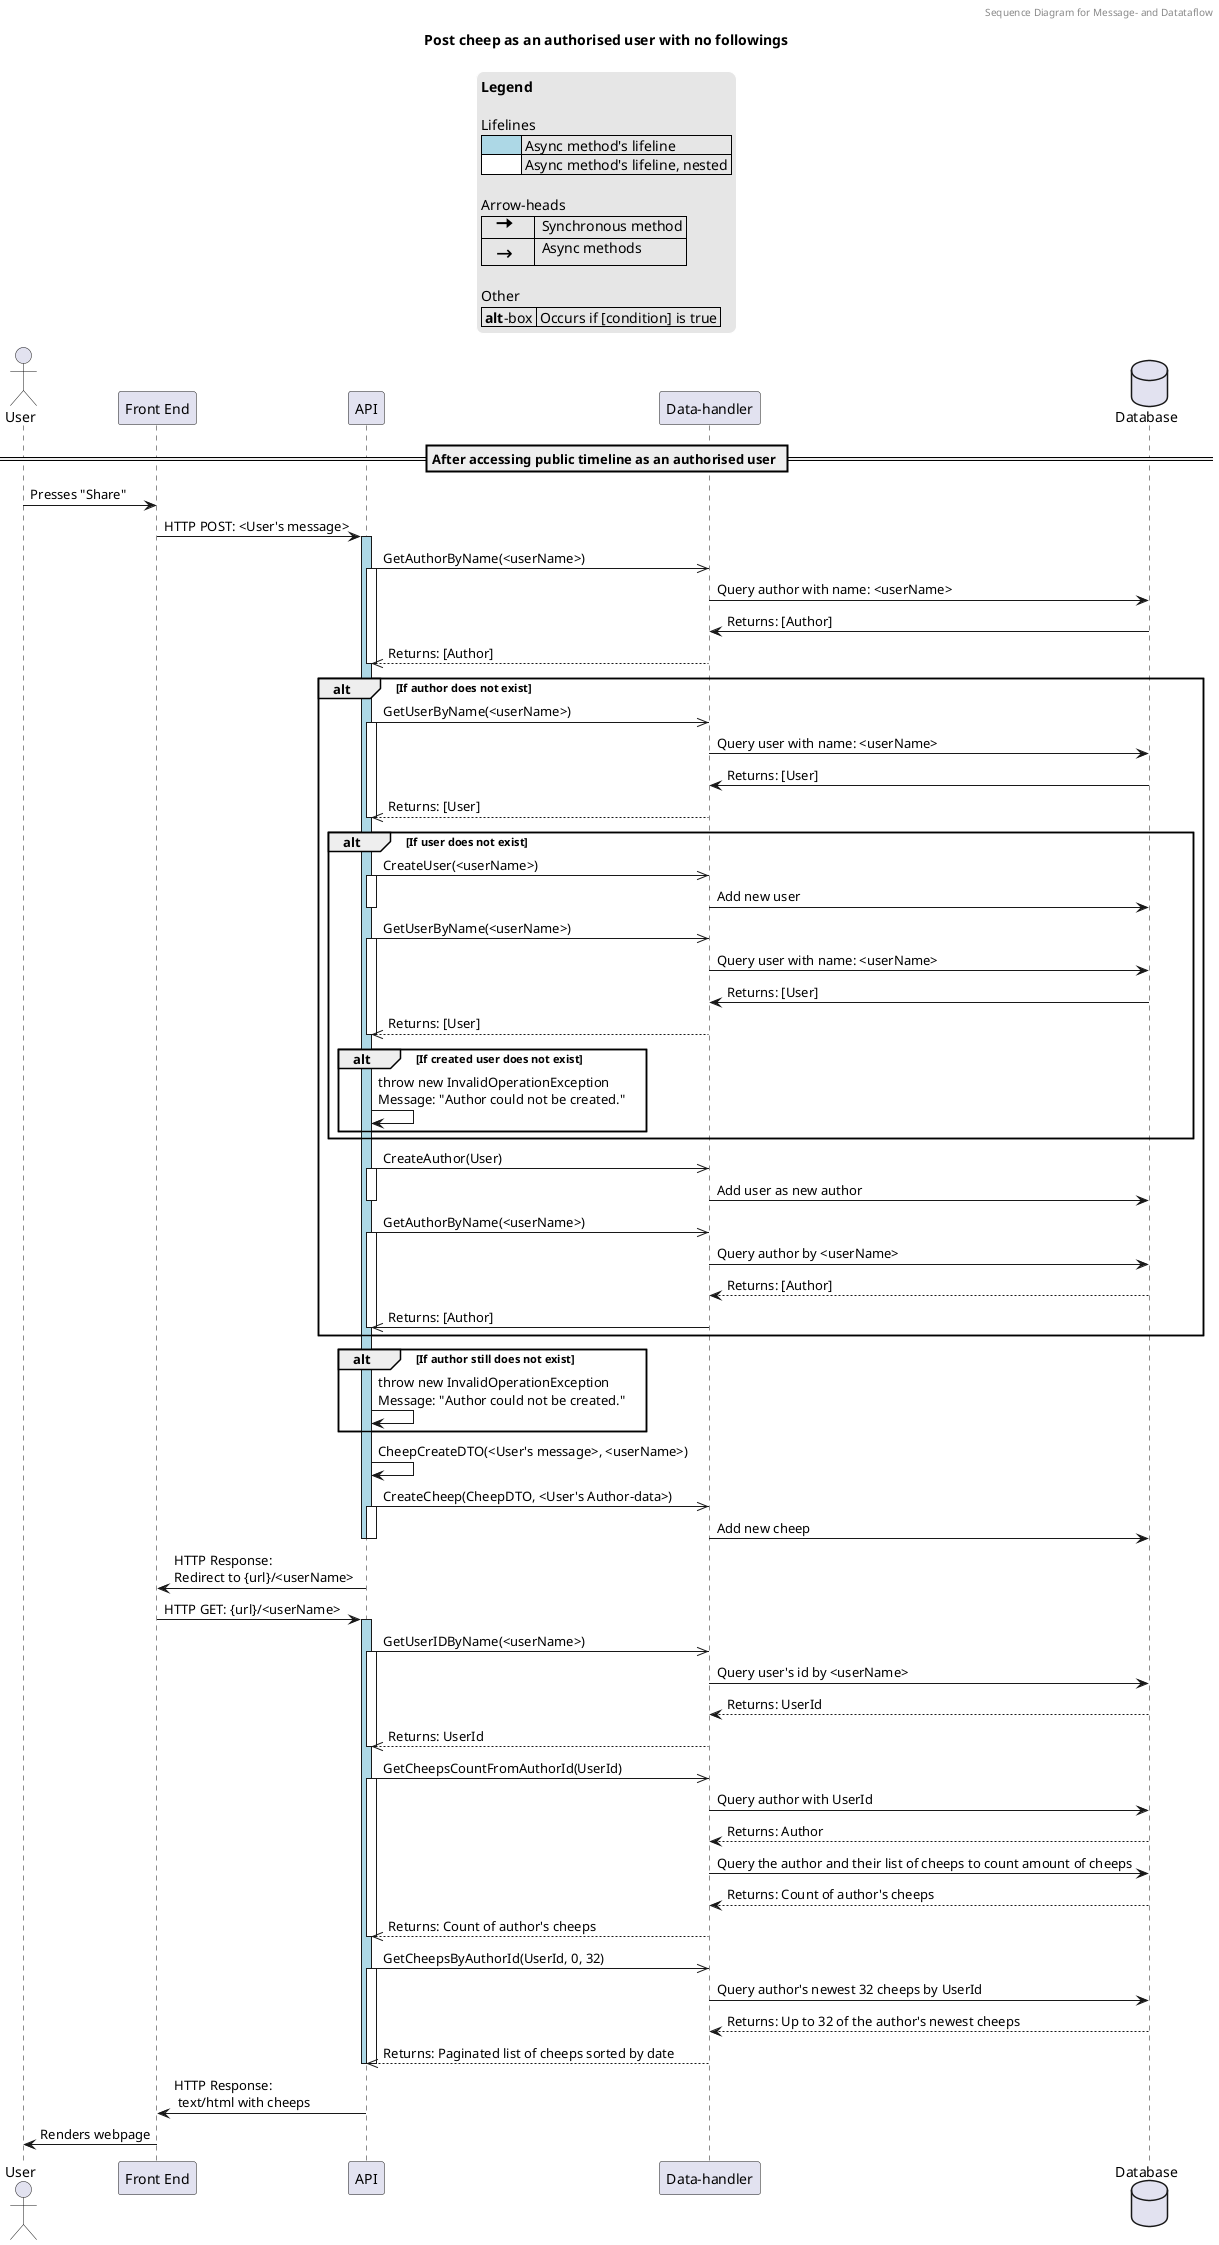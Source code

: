 @startuml

header Sequence Diagram for Message- and Datataflow
Title Post cheep as an authorised user with no followings

actor "User" as Us
participant "Front End" as Fe
participant "API" as Api
participant "Data-handler" as Dh
database "Database" as Db

skinparam legend {
  backgroundColor #E6E6E6
  entrySeparator #E6E6E6
  borderColor #FFFFFF
}

legend top
  <b>Legend</b>

  Lifelines
  |     <#LightBlue>       | Async method's lifeline |
  |     <#white>           | Async method's lifeline, nested |

  Arrow-heads
  |    <size:24><&arrow-right></size>|  Synchronous method |
  |    <size:20><U+2192></size>      |  Async methods |

  Other
  | <b>alt</b>-box | Occurs if [condition] is true |
endlegend

== After accessing public timeline as an authorised user ==
Us -> Fe: Presses "Share"
Fe -> Api: HTTP POST: <User's message>

Activate Api #LightBlue 
    Api ->> Dh: GetAuthorByName(<userName>)
    Activate Api
        Dh -> Db: Query author with name: <userName>
        Db -> Dh: Returns: [Author]
        Dh -->> Api: Returns: [Author]
    Deactivate Api

    alt If author does not exist
        Api ->> Dh: GetUserByName(<userName>)
        Activate Api
            Dh -> Db: Query user with name: <userName>
            Db -> Dh: Returns: [User]
            Dh -->> Api: Returns: [User]
        Deactivate Api

        alt If user does not exist
            Api ->> Dh: CreateUser(<userName>)
            Activate Api
                Dh -> Db: Add new user
            Deactivate Api
            Api ->> Dh: GetUserByName(<userName>)
            Activate Api
                Dh -> Db: Query user with name: <userName>
                Db -> Dh: Returns: [User]
                Dh -->> Api: Returns: [User]
            Deactivate Api
            alt If created user does not exist
                Api -> Api: throw new InvalidOperationException\nMessage: "Author could not be created."
            end
        end
        Api ->> Dh: CreateAuthor(User)
        Activate Api
            Dh -> Db: Add user as new author
        Deactivate Api
        Api ->> Dh: GetAuthorByName(<userName>)
        Activate Api
            Dh -> Db: Query author by <userName>
            Db --> Dh: Returns: [Author]
            Dh ->> Api: Returns: [Author]
        Deactivate Api
    end
    alt If author still does not exist
        Api -> Api: throw new InvalidOperationException\nMessage: "Author could not be created."
    end

    Api -> Api: CheepCreateDTO(<User's message>, <userName>)
    Api ->> Dh: CreateCheep(CheepDTO, <User's Author-data>)
    Activate Api
        Dh -> Db: Add new cheep
    Deactivate Api
Deactivate Api

Api -> Fe: HTTP Response:\nRedirect to {url}/<userName>
Fe -> Api: HTTP GET: {url}/<userName>

Activate Api #LightBlue
    Api ->> Dh: GetUserIDByName(<userName>)
    Activate Api
        Dh -> Db: Query user's id by <userName>
        Db --> Dh: Returns: UserId
        Dh -->> Api: Returns: UserId
    Deactivate Api
    Api ->> Dh: GetCheepsCountFromAuthorId(UserId)
    Activate Api
        Dh -> Db: Query author with UserId
        Db --> Dh: Returns: Author
        Dh -> Db: Query the author and their list of cheeps to count amount of cheeps
        Db --> Dh: Returns: Count of author's cheeps
        Dh -->> Api: Returns: Count of author's cheeps
    Deactivate Api
    Api ->> Dh: GetCheepsByAuthorId(UserId, 0, 32)
    Activate Api
        Dh -> Db: Query author's newest 32 cheeps by UserId
        Db --> Dh: Returns: Up to 32 of the author's newest cheeps
        Dh -->> Api: Returns: Paginated list of cheeps sorted by date
    Deactivate Api
Deactivate Api

Api -> Fe: HTTP Response:\n text/html with cheeps
Fe -> Us: Renders webpage
@enduml